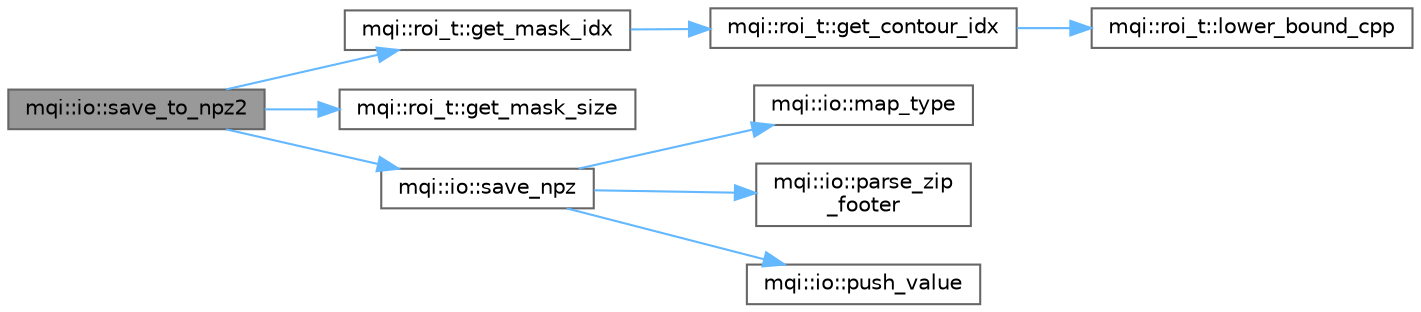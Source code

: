 digraph "mqi::io::save_to_npz2"
{
 // LATEX_PDF_SIZE
  bgcolor="transparent";
  edge [fontname=Helvetica,fontsize=10,labelfontname=Helvetica,labelfontsize=10];
  node [fontname=Helvetica,fontsize=10,shape=box,height=0.2,width=0.4];
  rankdir="LR";
  Node1 [id="Node000001",label="mqi::io::save_to_npz2",height=0.2,width=0.4,color="gray40", fillcolor="grey60", style="filled", fontcolor="black",tooltip="Saves scorer data to a compressed NumPy .npz file in voxel-major CSR format."];
  Node1 -> Node2 [id="edge1_Node000001_Node000002",color="steelblue1",style="solid",tooltip=" "];
  Node2 [id="Node000002",label="mqi::roi_t::get_mask_idx",height=0.2,width=0.4,color="grey40", fillcolor="white", style="filled",URL="$classmqi_1_1roi__t.html#a9764dd2d41712af6b7e16588dcc953a1",tooltip="Gets the final index within the flattened ROI data array for a given transport index."];
  Node2 -> Node3 [id="edge2_Node000002_Node000003",color="steelblue1",style="solid",tooltip=" "];
  Node3 [id="Node000003",label="mqi::roi_t::get_contour_idx",height=0.2,width=0.4,color="grey40", fillcolor="white", style="filled",URL="$classmqi_1_1roi__t.html#a9a212c570127c7bfd095ea5c262e5be4",tooltip="Calculates the ROI mask index for a transport index using the CONTOUR (run-length-encoded) method."];
  Node3 -> Node4 [id="edge3_Node000003_Node000004",color="steelblue1",style="solid",tooltip=" "];
  Node4 [id="Node000004",label="mqi::roi_t::lower_bound_cpp",height=0.2,width=0.4,color="grey40", fillcolor="white", style="filled",URL="$classmqi_1_1roi__t.html#a2aeb34103c1b74ae019ea7215991c81b",tooltip="A custom binary search implementation to find the lower bound of a value in the start_ array."];
  Node1 -> Node5 [id="edge4_Node000001_Node000005",color="steelblue1",style="solid",tooltip=" "];
  Node5 [id="Node000005",label="mqi::roi_t::get_mask_size",height=0.2,width=0.4,color="grey40", fillcolor="white", style="filled",URL="$classmqi_1_1roi__t.html#a41a098bbf69a543073f92d48c60ef694",tooltip="Gets the total number of voxels in the ROI."];
  Node1 -> Node6 [id="edge5_Node000001_Node000006",color="steelblue1",style="solid",tooltip=" "];
  Node6 [id="Node000006",label="mqi::io::save_npz",height=0.2,width=0.4,color="grey40", fillcolor="white", style="filled",URL="$namespacemqi_1_1io.html#a4d4301444a704ee38b9c69109c2b7519",tooltip="Saves a std::string as a variable in a .npz file."];
  Node6 -> Node7 [id="edge6_Node000006_Node000007",color="steelblue1",style="solid",tooltip=" "];
  Node7 [id="Node000007",label="mqi::io::map_type",height=0.2,width=0.4,color="grey40", fillcolor="white", style="filled",URL="$namespacemqi_1_1io.html#aaf36ad3e258a799467d01ba89c4fb85c",tooltip="Maps a C++ typeid to a NumPy type character code."];
  Node6 -> Node8 [id="edge7_Node000006_Node000008",color="steelblue1",style="solid",tooltip=" "];
  Node8 [id="Node000008",label="mqi::io::parse_zip\l_footer",height=0.2,width=0.4,color="grey40", fillcolor="white", style="filled",URL="$namespacemqi_1_1io.html#a75437f69b4965bc184309762825b95e0",tooltip="Parses the End of Central Directory Record (EOCD) of a ZIP file."];
  Node6 -> Node9 [id="edge8_Node000006_Node000009",color="steelblue1",style="solid",tooltip=" "];
  Node9 [id="Node000009",label="mqi::io::push_value",height=0.2,width=0.4,color="grey40", fillcolor="white", style="filled",URL="$namespacemqi_1_1io.html#ac863aaac9954cd36277bf4720a22feca",tooltip="Appends the bytes of a std::string to a character vector."];
}
